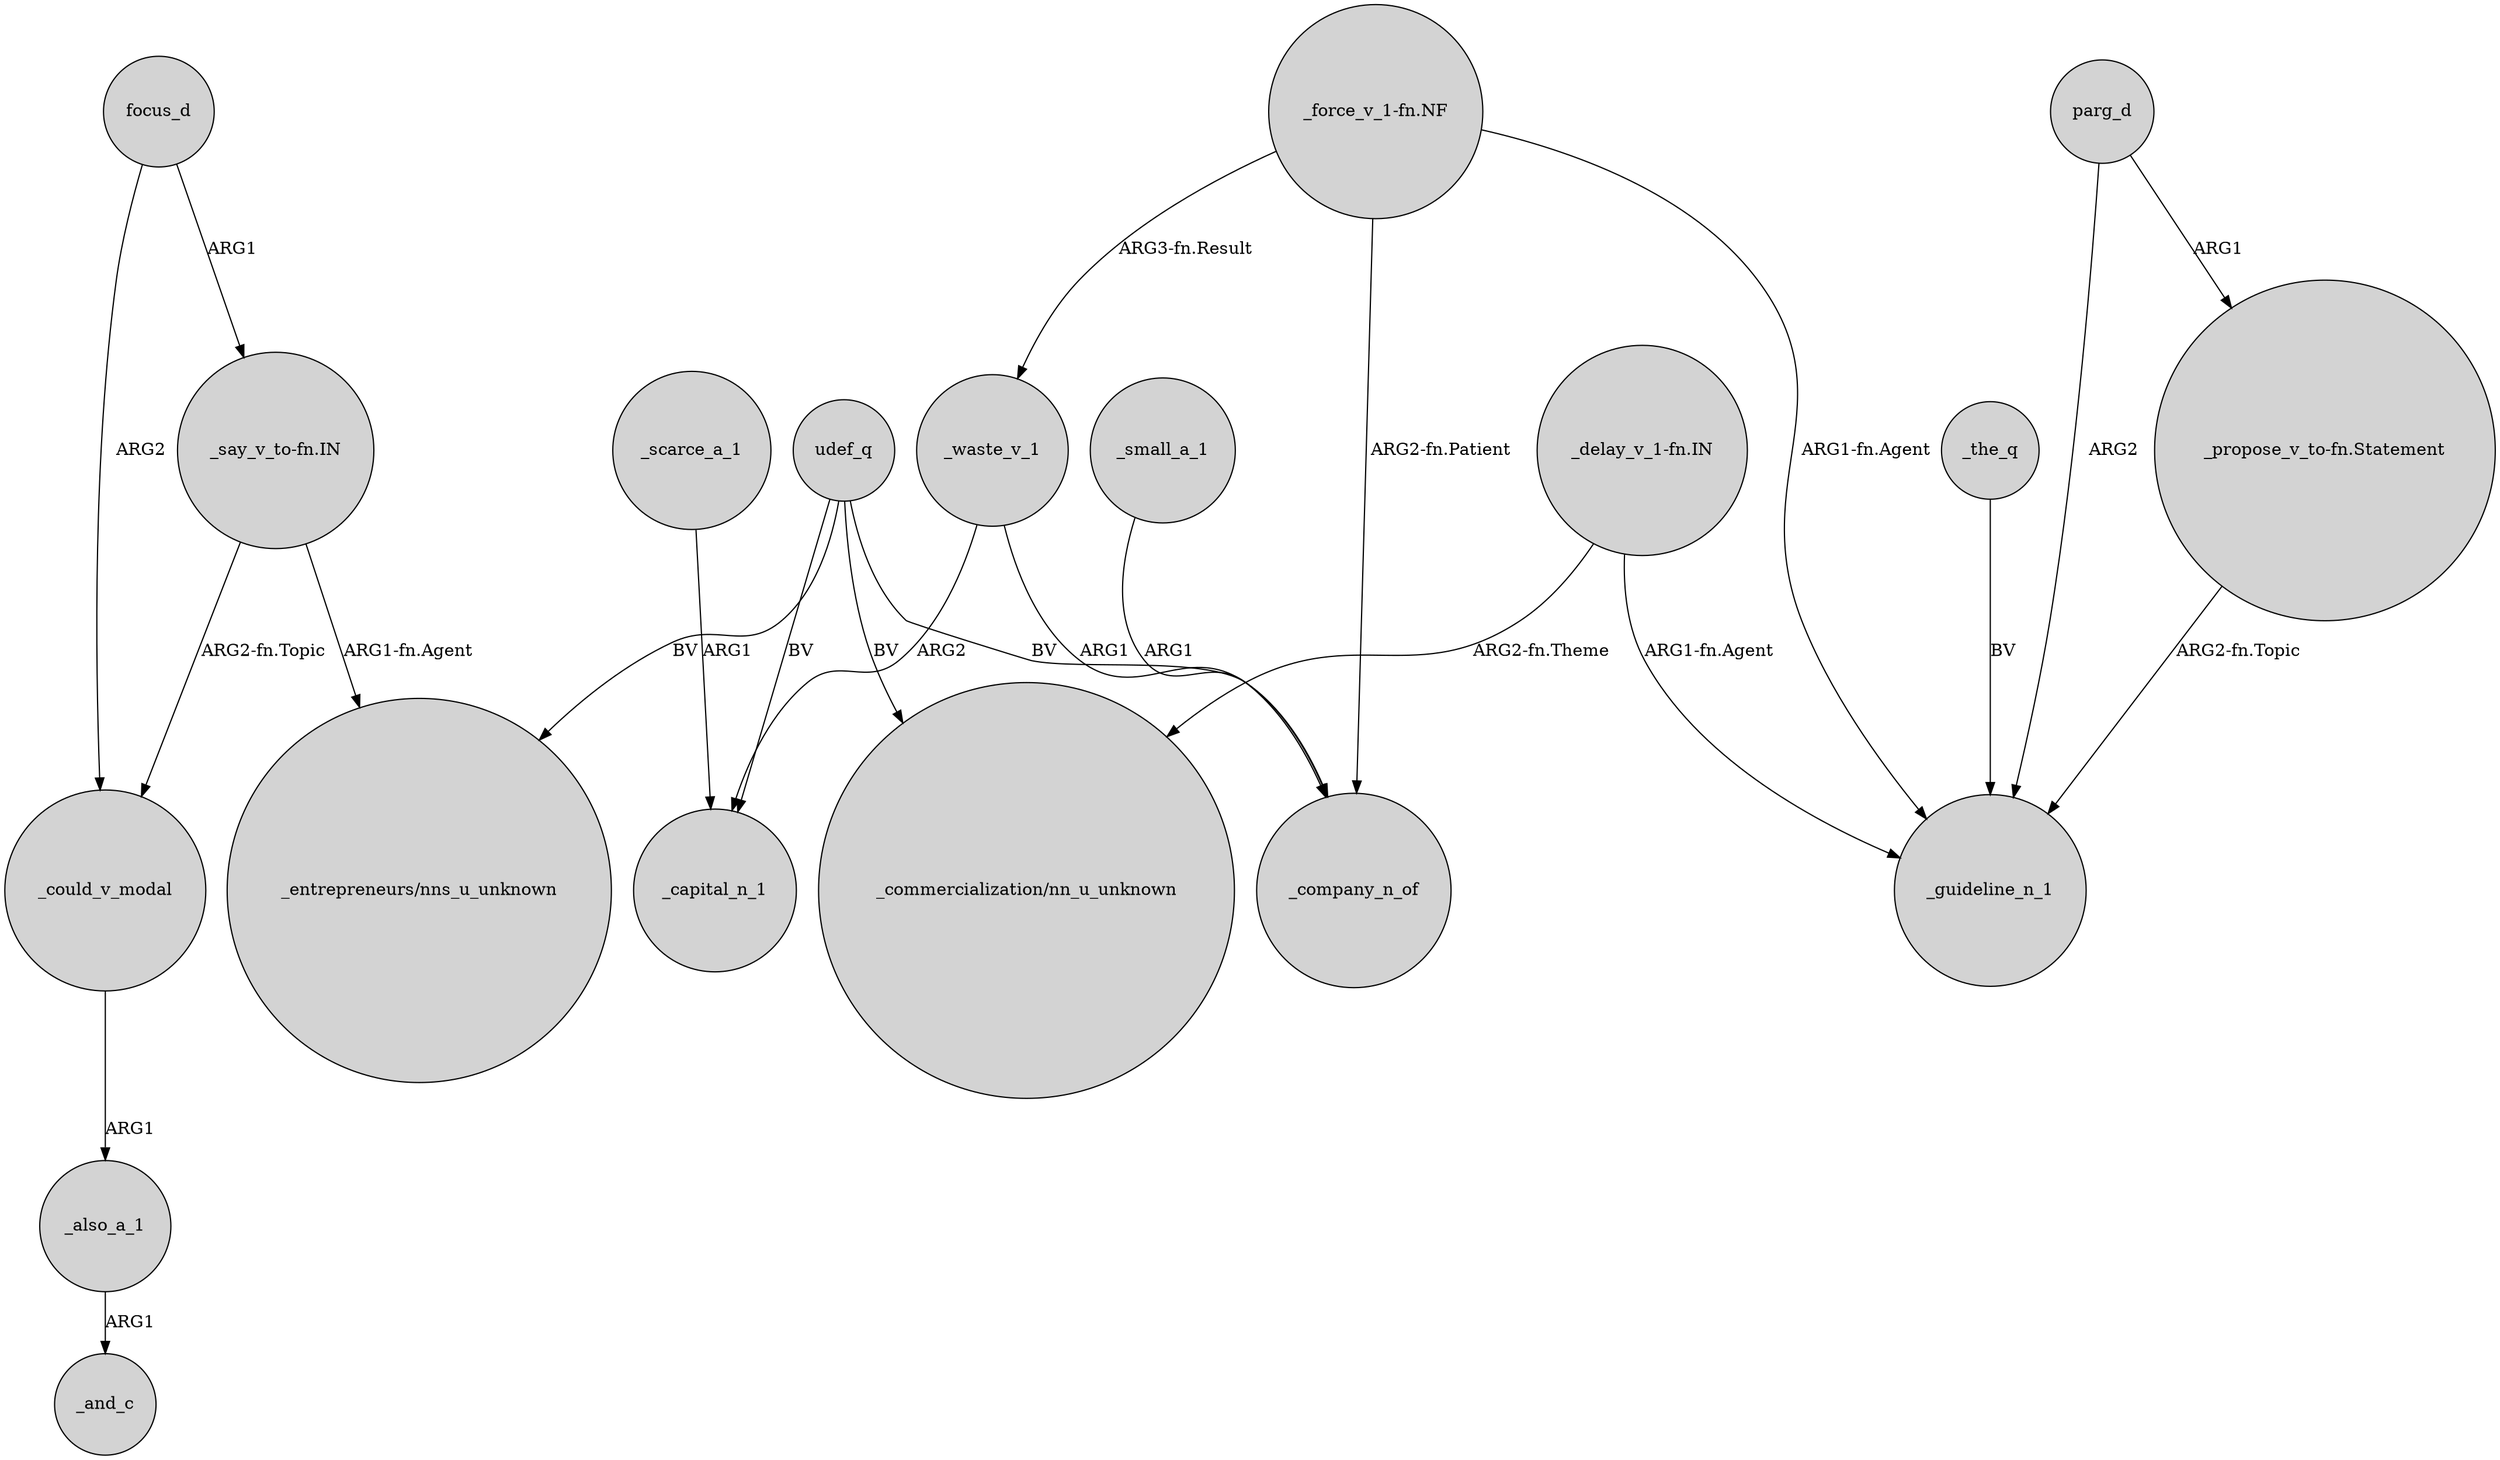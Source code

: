 digraph {
	node [shape=circle style=filled]
	focus_d -> _could_v_modal [label=ARG2]
	"_delay_v_1-fn.IN" -> _guideline_n_1 [label="ARG1-fn.Agent"]
	parg_d -> _guideline_n_1 [label=ARG2]
	"_propose_v_to-fn.Statement" -> _guideline_n_1 [label="ARG2-fn.Topic"]
	"_force_v_1-fn.NF" -> _guideline_n_1 [label="ARG1-fn.Agent"]
	"_say_v_to-fn.IN" -> "_entrepreneurs/nns_u_unknown" [label="ARG1-fn.Agent"]
	"_force_v_1-fn.NF" -> _company_n_of [label="ARG2-fn.Patient"]
	parg_d -> "_propose_v_to-fn.Statement" [label=ARG1]
	_could_v_modal -> _also_a_1 [label=ARG1]
	"_force_v_1-fn.NF" -> _waste_v_1 [label="ARG3-fn.Result"]
	_waste_v_1 -> _company_n_of [label=ARG1]
	"_delay_v_1-fn.IN" -> "_commercialization/nn_u_unknown" [label="ARG2-fn.Theme"]
	_the_q -> _guideline_n_1 [label=BV]
	_waste_v_1 -> _capital_n_1 [label=ARG2]
	_also_a_1 -> _and_c [label=ARG1]
	_small_a_1 -> _company_n_of [label=ARG1]
	udef_q -> _company_n_of [label=BV]
	"_say_v_to-fn.IN" -> _could_v_modal [label="ARG2-fn.Topic"]
	udef_q -> "_entrepreneurs/nns_u_unknown" [label=BV]
	_scarce_a_1 -> _capital_n_1 [label=ARG1]
	udef_q -> "_commercialization/nn_u_unknown" [label=BV]
	focus_d -> "_say_v_to-fn.IN" [label=ARG1]
	udef_q -> _capital_n_1 [label=BV]
}

